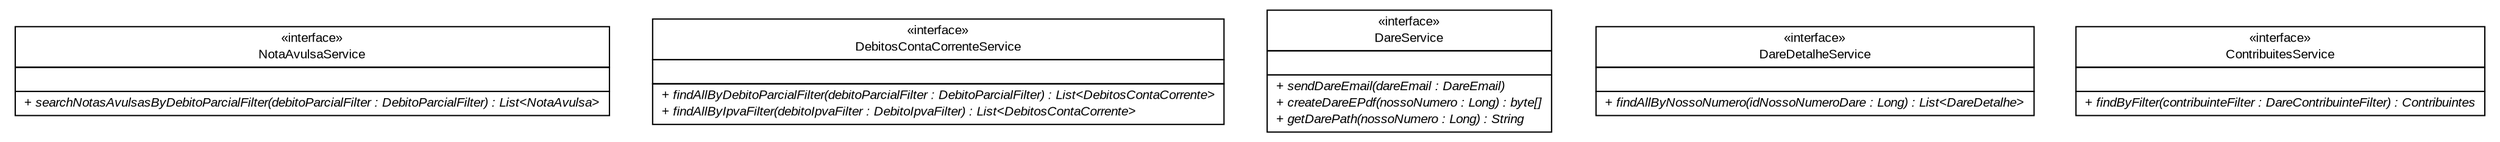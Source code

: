 #!/usr/local/bin/dot
#
# Class diagram 
# Generated by UMLGraph version R5_6 (http://www.umlgraph.org/)
#

digraph G {
	edge [fontname="arial",fontsize=10,labelfontname="arial",labelfontsize=10];
	node [fontname="arial",fontsize=10,shape=plaintext];
	nodesep=0.25;
	ranksep=0.5;
	// br.gov.to.sefaz.arr.dare.service.NotaAvulsaService
	c1943 [label=<<table title="br.gov.to.sefaz.arr.dare.service.NotaAvulsaService" border="0" cellborder="1" cellspacing="0" cellpadding="2" port="p" href="./NotaAvulsaService.html">
		<tr><td><table border="0" cellspacing="0" cellpadding="1">
<tr><td align="center" balign="center"> &#171;interface&#187; </td></tr>
<tr><td align="center" balign="center"> NotaAvulsaService </td></tr>
		</table></td></tr>
		<tr><td><table border="0" cellspacing="0" cellpadding="1">
<tr><td align="left" balign="left">  </td></tr>
		</table></td></tr>
		<tr><td><table border="0" cellspacing="0" cellpadding="1">
<tr><td align="left" balign="left"><font face="arial italic" point-size="10.0"> + searchNotasAvulsasByDebitoParcialFilter(debitoParcialFilter : DebitoParcialFilter) : List&lt;NotaAvulsa&gt; </font></td></tr>
		</table></td></tr>
		</table>>, URL="./NotaAvulsaService.html", fontname="arial", fontcolor="black", fontsize=10.0];
	// br.gov.to.sefaz.arr.dare.service.DebitosContaCorrenteService
	c1944 [label=<<table title="br.gov.to.sefaz.arr.dare.service.DebitosContaCorrenteService" border="0" cellborder="1" cellspacing="0" cellpadding="2" port="p" href="./DebitosContaCorrenteService.html">
		<tr><td><table border="0" cellspacing="0" cellpadding="1">
<tr><td align="center" balign="center"> &#171;interface&#187; </td></tr>
<tr><td align="center" balign="center"> DebitosContaCorrenteService </td></tr>
		</table></td></tr>
		<tr><td><table border="0" cellspacing="0" cellpadding="1">
<tr><td align="left" balign="left">  </td></tr>
		</table></td></tr>
		<tr><td><table border="0" cellspacing="0" cellpadding="1">
<tr><td align="left" balign="left"><font face="arial italic" point-size="10.0"> + findAllByDebitoParcialFilter(debitoParcialFilter : DebitoParcialFilter) : List&lt;DebitosContaCorrente&gt; </font></td></tr>
<tr><td align="left" balign="left"><font face="arial italic" point-size="10.0"> + findAllByIpvaFilter(debitoIpvaFilter : DebitoIpvaFilter) : List&lt;DebitosContaCorrente&gt; </font></td></tr>
		</table></td></tr>
		</table>>, URL="./DebitosContaCorrenteService.html", fontname="arial", fontcolor="black", fontsize=10.0];
	// br.gov.to.sefaz.arr.dare.service.DareService
	c1945 [label=<<table title="br.gov.to.sefaz.arr.dare.service.DareService" border="0" cellborder="1" cellspacing="0" cellpadding="2" port="p" href="./DareService.html">
		<tr><td><table border="0" cellspacing="0" cellpadding="1">
<tr><td align="center" balign="center"> &#171;interface&#187; </td></tr>
<tr><td align="center" balign="center"> DareService </td></tr>
		</table></td></tr>
		<tr><td><table border="0" cellspacing="0" cellpadding="1">
<tr><td align="left" balign="left">  </td></tr>
		</table></td></tr>
		<tr><td><table border="0" cellspacing="0" cellpadding="1">
<tr><td align="left" balign="left"><font face="arial italic" point-size="10.0"> + sendDareEmail(dareEmail : DareEmail) </font></td></tr>
<tr><td align="left" balign="left"><font face="arial italic" point-size="10.0"> + createDareEPdf(nossoNumero : Long) : byte[] </font></td></tr>
<tr><td align="left" balign="left"><font face="arial italic" point-size="10.0"> + getDarePath(nossoNumero : Long) : String </font></td></tr>
		</table></td></tr>
		</table>>, URL="./DareService.html", fontname="arial", fontcolor="black", fontsize=10.0];
	// br.gov.to.sefaz.arr.dare.service.DareDetalheService
	c1946 [label=<<table title="br.gov.to.sefaz.arr.dare.service.DareDetalheService" border="0" cellborder="1" cellspacing="0" cellpadding="2" port="p" href="./DareDetalheService.html">
		<tr><td><table border="0" cellspacing="0" cellpadding="1">
<tr><td align="center" balign="center"> &#171;interface&#187; </td></tr>
<tr><td align="center" balign="center"> DareDetalheService </td></tr>
		</table></td></tr>
		<tr><td><table border="0" cellspacing="0" cellpadding="1">
<tr><td align="left" balign="left">  </td></tr>
		</table></td></tr>
		<tr><td><table border="0" cellspacing="0" cellpadding="1">
<tr><td align="left" balign="left"><font face="arial italic" point-size="10.0"> + findAllByNossoNumero(idNossoNumeroDare : Long) : List&lt;DareDetalhe&gt; </font></td></tr>
		</table></td></tr>
		</table>>, URL="./DareDetalheService.html", fontname="arial", fontcolor="black", fontsize=10.0];
	// br.gov.to.sefaz.arr.dare.service.ContribuitesService
	c1947 [label=<<table title="br.gov.to.sefaz.arr.dare.service.ContribuitesService" border="0" cellborder="1" cellspacing="0" cellpadding="2" port="p" href="./ContribuitesService.html">
		<tr><td><table border="0" cellspacing="0" cellpadding="1">
<tr><td align="center" balign="center"> &#171;interface&#187; </td></tr>
<tr><td align="center" balign="center"> ContribuitesService </td></tr>
		</table></td></tr>
		<tr><td><table border="0" cellspacing="0" cellpadding="1">
<tr><td align="left" balign="left">  </td></tr>
		</table></td></tr>
		<tr><td><table border="0" cellspacing="0" cellpadding="1">
<tr><td align="left" balign="left"><font face="arial italic" point-size="10.0"> + findByFilter(contribuinteFilter : DareContribuinteFilter) : Contribuintes </font></td></tr>
		</table></td></tr>
		</table>>, URL="./ContribuitesService.html", fontname="arial", fontcolor="black", fontsize=10.0];
}

